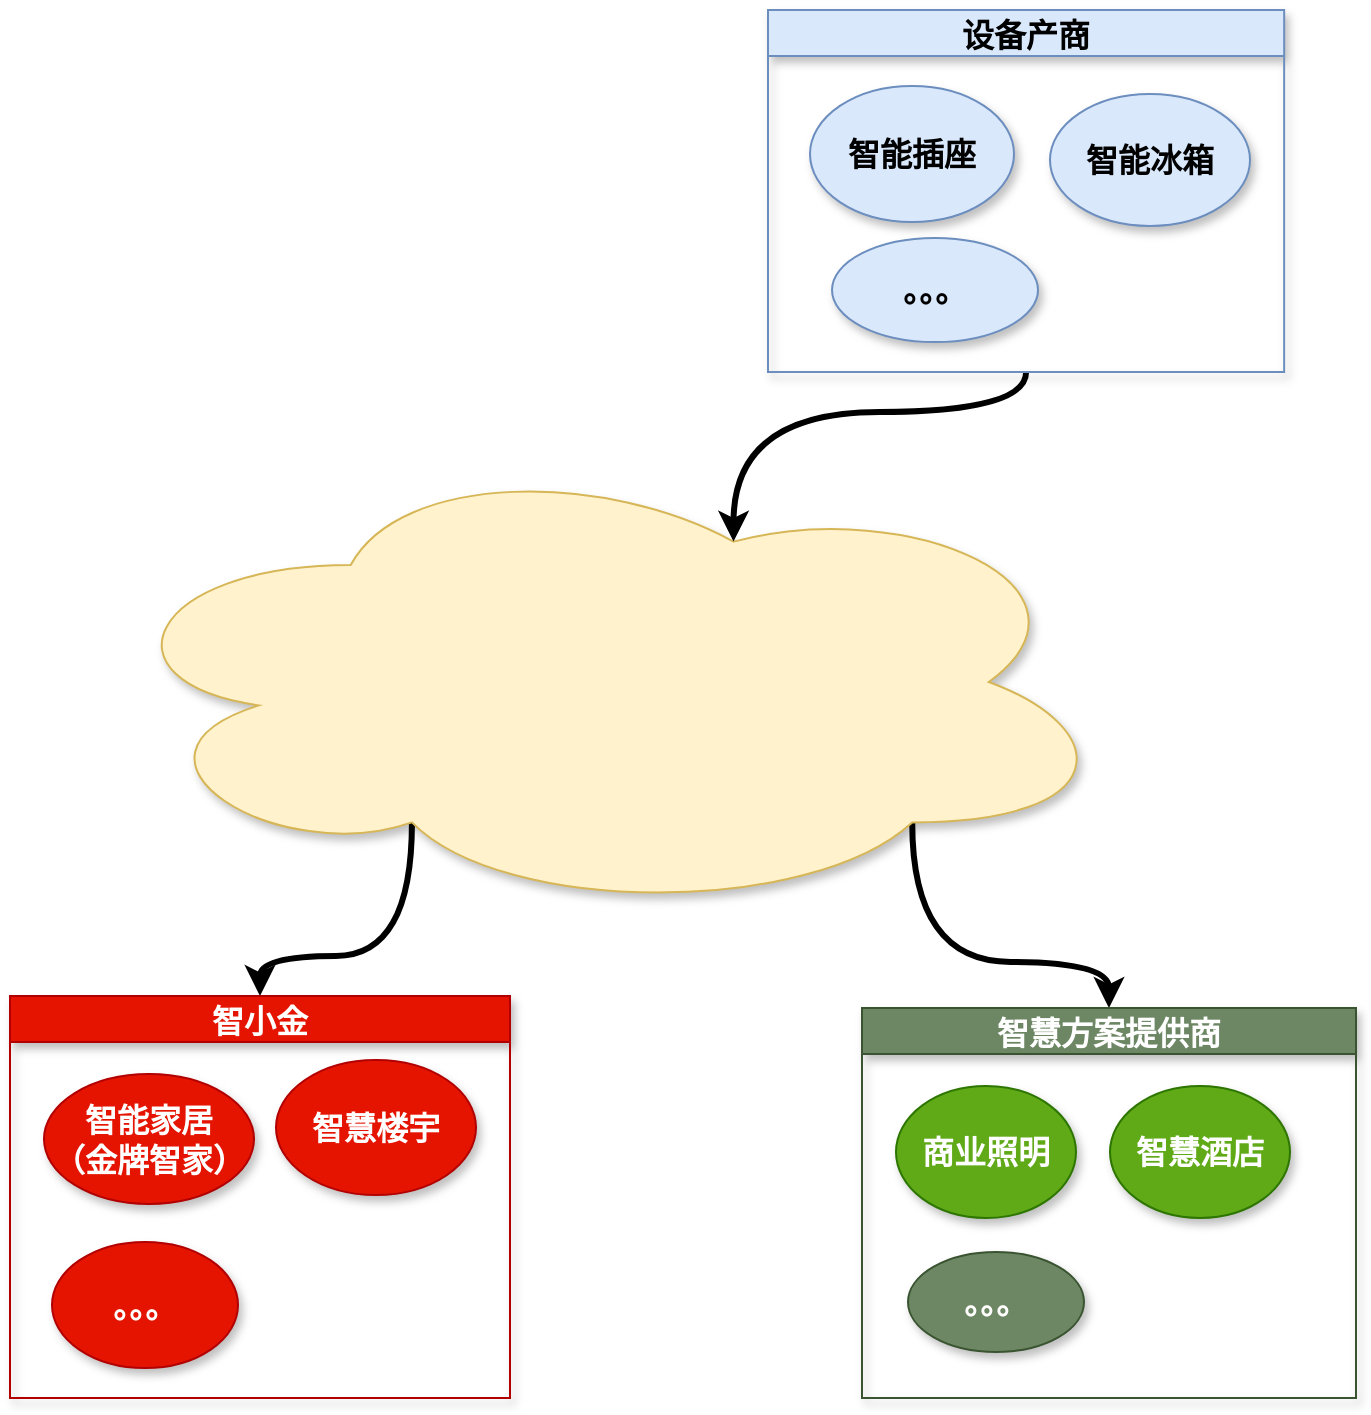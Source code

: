 <mxfile version="14.7.3" type="github">
  <diagram id="prtHgNgQTEPvFCAcTncT" name="Page-1">
    <mxGraphModel dx="1382" dy="1929" grid="0" gridSize="10" guides="1" tooltips="1" connect="1" arrows="1" fold="1" page="1" pageScale="1" pageWidth="827" pageHeight="1169" math="0" shadow="0">
      <root>
        <mxCell id="0" />
        <mxCell id="1" parent="0" />
        <mxCell id="zOaPCI-I9Z9_q9aIMX81-6" value="" style="edgeStyle=orthogonalEdgeStyle;rounded=0;orthogonalLoop=1;jettySize=auto;html=1;fontSize=16;fontStyle=1;curved=1;strokeWidth=3;exitX=0.31;exitY=0.8;exitDx=0;exitDy=0;exitPerimeter=0;" edge="1" parent="1" source="zOaPCI-I9Z9_q9aIMX81-2" target="zOaPCI-I9Z9_q9aIMX81-9">
          <mxGeometry relative="1" as="geometry">
            <mxPoint x="196" y="-329" as="targetPoint" />
          </mxGeometry>
        </mxCell>
        <mxCell id="zOaPCI-I9Z9_q9aIMX81-22" style="edgeStyle=orthogonalEdgeStyle;rounded=0;orthogonalLoop=1;jettySize=auto;html=1;fontSize=16;fontStyle=1;curved=1;strokeWidth=3;exitX=0.8;exitY=0.8;exitDx=0;exitDy=0;exitPerimeter=0;" edge="1" parent="1" source="zOaPCI-I9Z9_q9aIMX81-2" target="zOaPCI-I9Z9_q9aIMX81-17">
          <mxGeometry relative="1" as="geometry" />
        </mxCell>
        <mxCell id="zOaPCI-I9Z9_q9aIMX81-2" value="" style="ellipse;shape=cloud;whiteSpace=wrap;html=1;fillColor=#fff2cc;strokeColor=#d6b656;shadow=1;fontSize=16;fontStyle=1" vertex="1" parent="1">
          <mxGeometry x="127.71" y="-696" width="510.5" height="234" as="geometry" />
        </mxCell>
        <mxCell id="zOaPCI-I9Z9_q9aIMX81-1" value="" style="shape=image;verticalLabelPosition=bottom;labelBackgroundColor=#ffffff;verticalAlign=top;aspect=fixed;imageAspect=0;image=http://iot.creoiot.com/images/login/hekr_logo.png;sketch=0;fontSize=16;fontStyle=1" vertex="1" parent="1">
          <mxGeometry x="278" y="-609" width="203.92" height="60" as="geometry" />
        </mxCell>
        <mxCell id="zOaPCI-I9Z9_q9aIMX81-9" value="智小金" style="swimlane;shadow=1;sketch=0;fontSize=16;fontStyle=1;fillColor=#e51400;strokeColor=#B20000;fontColor=#ffffff;" vertex="1" parent="1">
          <mxGeometry x="85" y="-422" width="250" height="201" as="geometry">
            <mxRectangle x="337" y="591" width="63" height="23" as="alternateBounds" />
          </mxGeometry>
        </mxCell>
        <mxCell id="zOaPCI-I9Z9_q9aIMX81-8" value="智能家居&lt;br style=&quot;font-size: 16px;&quot;&gt;（金牌智家）" style="ellipse;whiteSpace=wrap;html=1;shadow=1;sketch=0;fontSize=16;fontStyle=1;fillColor=#e51400;strokeColor=#B20000;fontColor=#ffffff;" vertex="1" parent="zOaPCI-I9Z9_q9aIMX81-9">
          <mxGeometry x="17" y="39" width="105" height="65" as="geometry" />
        </mxCell>
        <mxCell id="zOaPCI-I9Z9_q9aIMX81-11" value="智慧楼宇" style="ellipse;whiteSpace=wrap;html=1;shadow=1;sketch=0;fontSize=16;fontStyle=1;fillColor=#e51400;strokeColor=#B20000;fontColor=#ffffff;" vertex="1" parent="zOaPCI-I9Z9_q9aIMX81-9">
          <mxGeometry x="133" y="32" width="100" height="67.5" as="geometry" />
        </mxCell>
        <mxCell id="zOaPCI-I9Z9_q9aIMX81-12" value="。。。" style="ellipse;whiteSpace=wrap;html=1;shadow=1;sketch=0;fontSize=16;fontStyle=1;fillColor=#e51400;strokeColor=#B20000;fontColor=#ffffff;" vertex="1" parent="zOaPCI-I9Z9_q9aIMX81-9">
          <mxGeometry x="21" y="123" width="93" height="63" as="geometry" />
        </mxCell>
        <mxCell id="zOaPCI-I9Z9_q9aIMX81-21" style="edgeStyle=orthogonalEdgeStyle;rounded=0;orthogonalLoop=1;jettySize=auto;html=1;entryX=0.625;entryY=0.2;entryDx=0;entryDy=0;entryPerimeter=0;fontSize=16;fontStyle=1;curved=1;strokeWidth=3;" edge="1" parent="1" source="zOaPCI-I9Z9_q9aIMX81-13" target="zOaPCI-I9Z9_q9aIMX81-2">
          <mxGeometry relative="1" as="geometry" />
        </mxCell>
        <mxCell id="zOaPCI-I9Z9_q9aIMX81-13" value="设备产商" style="swimlane;shadow=1;sketch=0;fontSize=16;fontStyle=1;fillColor=#dae8fc;strokeColor=#6c8ebf;" vertex="1" parent="1">
          <mxGeometry x="464" y="-915" width="258.08" height="181" as="geometry">
            <mxRectangle x="337" y="591" width="63" height="23" as="alternateBounds" />
          </mxGeometry>
        </mxCell>
        <mxCell id="zOaPCI-I9Z9_q9aIMX81-14" value="智能插座" style="ellipse;whiteSpace=wrap;html=1;shadow=1;sketch=0;fontSize=16;fontStyle=1;fillColor=#dae8fc;strokeColor=#6c8ebf;" vertex="1" parent="zOaPCI-I9Z9_q9aIMX81-13">
          <mxGeometry x="21" y="38" width="102" height="68" as="geometry" />
        </mxCell>
        <mxCell id="zOaPCI-I9Z9_q9aIMX81-15" value="智能冰箱" style="ellipse;whiteSpace=wrap;html=1;shadow=1;sketch=0;fontSize=16;fontStyle=1;fillColor=#dae8fc;strokeColor=#6c8ebf;" vertex="1" parent="zOaPCI-I9Z9_q9aIMX81-13">
          <mxGeometry x="141" y="42" width="100" height="66" as="geometry" />
        </mxCell>
        <mxCell id="zOaPCI-I9Z9_q9aIMX81-16" value="。。。" style="ellipse;whiteSpace=wrap;html=1;shadow=1;sketch=0;fontSize=16;fontStyle=1;fillColor=#dae8fc;strokeColor=#6c8ebf;" vertex="1" parent="zOaPCI-I9Z9_q9aIMX81-13">
          <mxGeometry x="32" y="114" width="103" height="52" as="geometry" />
        </mxCell>
        <mxCell id="zOaPCI-I9Z9_q9aIMX81-17" value="智慧方案提供商" style="swimlane;shadow=1;sketch=0;startSize=23;fontSize=16;fontStyle=1;fillColor=#6d8764;strokeColor=#3A5431;fontColor=#ffffff;" vertex="1" parent="1">
          <mxGeometry x="511" y="-416" width="247" height="195" as="geometry">
            <mxRectangle x="337" y="591" width="63" height="23" as="alternateBounds" />
          </mxGeometry>
        </mxCell>
        <mxCell id="zOaPCI-I9Z9_q9aIMX81-18" value="商业照明" style="ellipse;whiteSpace=wrap;html=1;shadow=1;sketch=0;fontSize=16;fontStyle=1;fillColor=#60a917;strokeColor=#2D7600;fontColor=#ffffff;" vertex="1" parent="zOaPCI-I9Z9_q9aIMX81-17">
          <mxGeometry x="17" y="39" width="90" height="66" as="geometry" />
        </mxCell>
        <mxCell id="zOaPCI-I9Z9_q9aIMX81-20" value="。。。" style="ellipse;whiteSpace=wrap;html=1;shadow=1;sketch=0;fontSize=16;fontStyle=1;fillColor=#6d8764;strokeColor=#3A5431;fontColor=#ffffff;" vertex="1" parent="zOaPCI-I9Z9_q9aIMX81-17">
          <mxGeometry x="23" y="122" width="88" height="50" as="geometry" />
        </mxCell>
        <mxCell id="zOaPCI-I9Z9_q9aIMX81-25" value="智慧酒店" style="ellipse;whiteSpace=wrap;html=1;shadow=1;sketch=0;fontSize=16;fontStyle=1;fillColor=#60a917;strokeColor=#2D7600;fontColor=#ffffff;" vertex="1" parent="zOaPCI-I9Z9_q9aIMX81-17">
          <mxGeometry x="124" y="39" width="90" height="66" as="geometry" />
        </mxCell>
      </root>
    </mxGraphModel>
  </diagram>
</mxfile>
